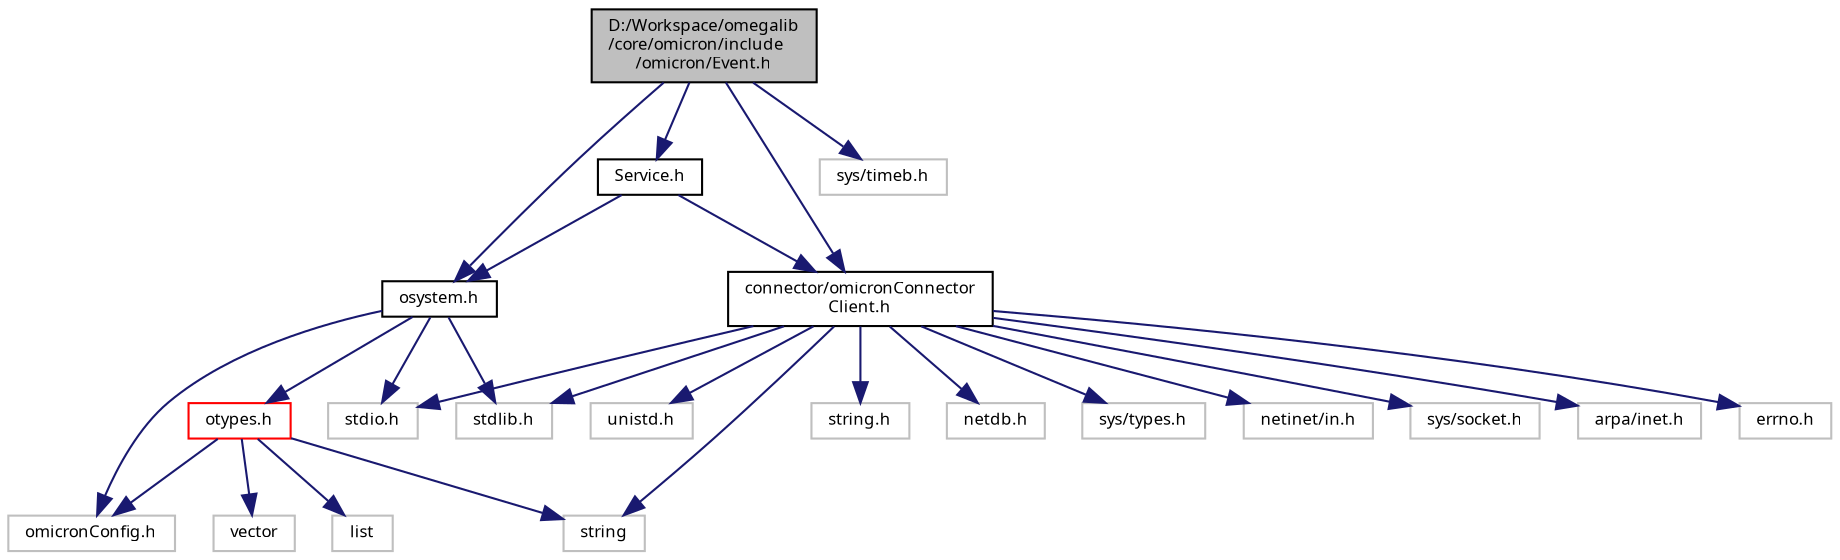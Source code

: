 digraph "D:/Workspace/omegalib/core/omicron/include/omicron/Event.h"
{
  bgcolor="transparent";
  edge [fontname="FreeSans.ttf",fontsize="8",labelfontname="FreeSans.ttf",labelfontsize="8"];
  node [fontname="FreeSans.ttf",fontsize="8",shape=record];
  Node1 [label="D:/Workspace/omegalib\l/core/omicron/include\l/omicron/Event.h",height=0.2,width=0.4,color="black", fillcolor="grey75", style="filled" fontcolor="black"];
  Node1 -> Node2 [color="midnightblue",fontsize="8",style="solid",fontname="FreeSans.ttf"];
  Node2 [label="osystem.h",height=0.2,width=0.4,color="black",URL="$omicron_2include_2omicron_2osystem_8h.html"];
  Node2 -> Node3 [color="midnightblue",fontsize="8",style="solid",fontname="FreeSans.ttf"];
  Node3 [label="omicronConfig.h",height=0.2,width=0.4,color="grey75"];
  Node2 -> Node4 [color="midnightblue",fontsize="8",style="solid",fontname="FreeSans.ttf"];
  Node4 [label="stdio.h",height=0.2,width=0.4,color="grey75"];
  Node2 -> Node5 [color="midnightblue",fontsize="8",style="solid",fontname="FreeSans.ttf"];
  Node5 [label="stdlib.h",height=0.2,width=0.4,color="grey75"];
  Node2 -> Node6 [color="midnightblue",fontsize="8",style="solid",fontname="FreeSans.ttf"];
  Node6 [label="otypes.h",height=0.2,width=0.4,color="red",URL="$omicron_2include_2omicron_2otypes_8h.html"];
  Node6 -> Node3 [color="midnightblue",fontsize="8",style="solid",fontname="FreeSans.ttf"];
  Node6 -> Node7 [color="midnightblue",fontsize="8",style="solid",fontname="FreeSans.ttf"];
  Node7 [label="string",height=0.2,width=0.4,color="grey75"];
  Node6 -> Node8 [color="midnightblue",fontsize="8",style="solid",fontname="FreeSans.ttf"];
  Node8 [label="list",height=0.2,width=0.4,color="grey75"];
  Node6 -> Node9 [color="midnightblue",fontsize="8",style="solid",fontname="FreeSans.ttf"];
  Node9 [label="vector",height=0.2,width=0.4,color="grey75"];
  Node1 -> Node10 [color="midnightblue",fontsize="8",style="solid",fontname="FreeSans.ttf"];
  Node10 [label="Service.h",height=0.2,width=0.4,color="black",URL="$_service_8h.html"];
  Node10 -> Node2 [color="midnightblue",fontsize="8",style="solid",fontname="FreeSans.ttf"];
  Node10 -> Node11 [color="midnightblue",fontsize="8",style="solid",fontname="FreeSans.ttf"];
  Node11 [label="connector/omicronConnector\lClient.h",height=0.2,width=0.4,color="black",URL="$omicron_connector_client_8h.html"];
  Node11 -> Node4 [color="midnightblue",fontsize="8",style="solid",fontname="FreeSans.ttf"];
  Node11 -> Node5 [color="midnightblue",fontsize="8",style="solid",fontname="FreeSans.ttf"];
  Node11 -> Node12 [color="midnightblue",fontsize="8",style="solid",fontname="FreeSans.ttf"];
  Node12 [label="string.h",height=0.2,width=0.4,color="grey75"];
  Node11 -> Node13 [color="midnightblue",fontsize="8",style="solid",fontname="FreeSans.ttf"];
  Node13 [label="netdb.h",height=0.2,width=0.4,color="grey75"];
  Node11 -> Node14 [color="midnightblue",fontsize="8",style="solid",fontname="FreeSans.ttf"];
  Node14 [label="sys/types.h",height=0.2,width=0.4,color="grey75"];
  Node11 -> Node15 [color="midnightblue",fontsize="8",style="solid",fontname="FreeSans.ttf"];
  Node15 [label="netinet/in.h",height=0.2,width=0.4,color="grey75"];
  Node11 -> Node16 [color="midnightblue",fontsize="8",style="solid",fontname="FreeSans.ttf"];
  Node16 [label="sys/socket.h",height=0.2,width=0.4,color="grey75"];
  Node11 -> Node17 [color="midnightblue",fontsize="8",style="solid",fontname="FreeSans.ttf"];
  Node17 [label="arpa/inet.h",height=0.2,width=0.4,color="grey75"];
  Node11 -> Node18 [color="midnightblue",fontsize="8",style="solid",fontname="FreeSans.ttf"];
  Node18 [label="errno.h",height=0.2,width=0.4,color="grey75"];
  Node11 -> Node19 [color="midnightblue",fontsize="8",style="solid",fontname="FreeSans.ttf"];
  Node19 [label="unistd.h",height=0.2,width=0.4,color="grey75"];
  Node11 -> Node7 [color="midnightblue",fontsize="8",style="solid",fontname="FreeSans.ttf"];
  Node1 -> Node11 [color="midnightblue",fontsize="8",style="solid",fontname="FreeSans.ttf"];
  Node1 -> Node20 [color="midnightblue",fontsize="8",style="solid",fontname="FreeSans.ttf"];
  Node20 [label="sys/timeb.h",height=0.2,width=0.4,color="grey75"];
}
